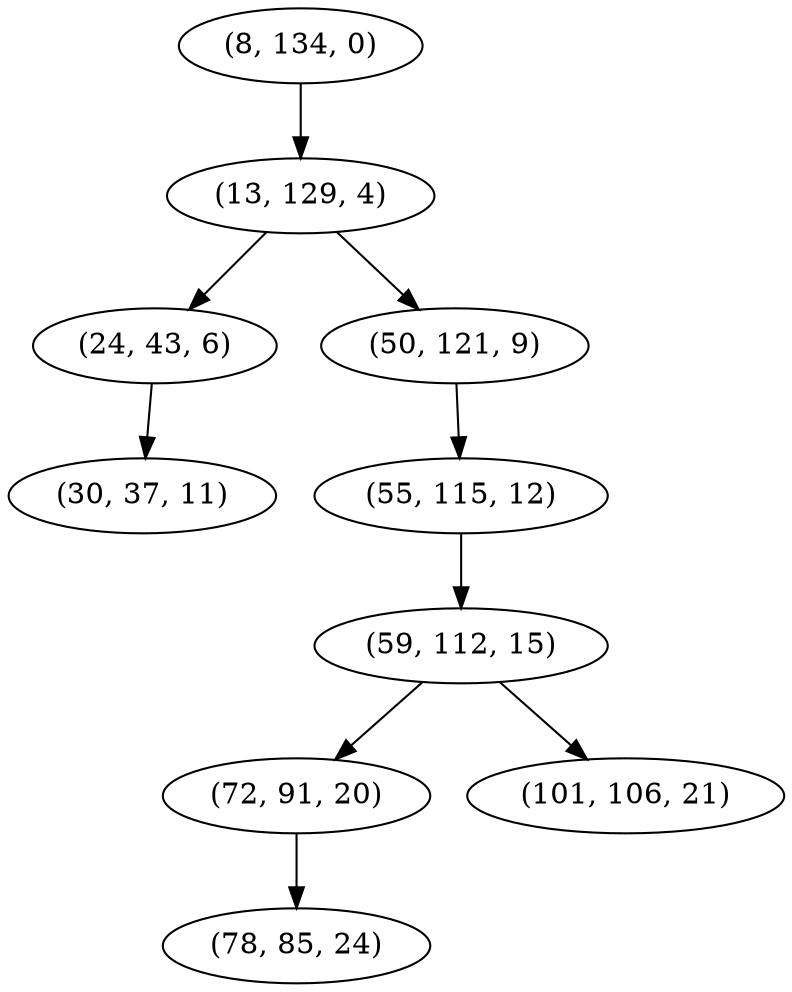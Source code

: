 digraph tree {
    "(8, 134, 0)";
    "(13, 129, 4)";
    "(24, 43, 6)";
    "(30, 37, 11)";
    "(50, 121, 9)";
    "(55, 115, 12)";
    "(59, 112, 15)";
    "(72, 91, 20)";
    "(78, 85, 24)";
    "(101, 106, 21)";
    "(8, 134, 0)" -> "(13, 129, 4)";
    "(13, 129, 4)" -> "(24, 43, 6)";
    "(13, 129, 4)" -> "(50, 121, 9)";
    "(24, 43, 6)" -> "(30, 37, 11)";
    "(50, 121, 9)" -> "(55, 115, 12)";
    "(55, 115, 12)" -> "(59, 112, 15)";
    "(59, 112, 15)" -> "(72, 91, 20)";
    "(59, 112, 15)" -> "(101, 106, 21)";
    "(72, 91, 20)" -> "(78, 85, 24)";
}
